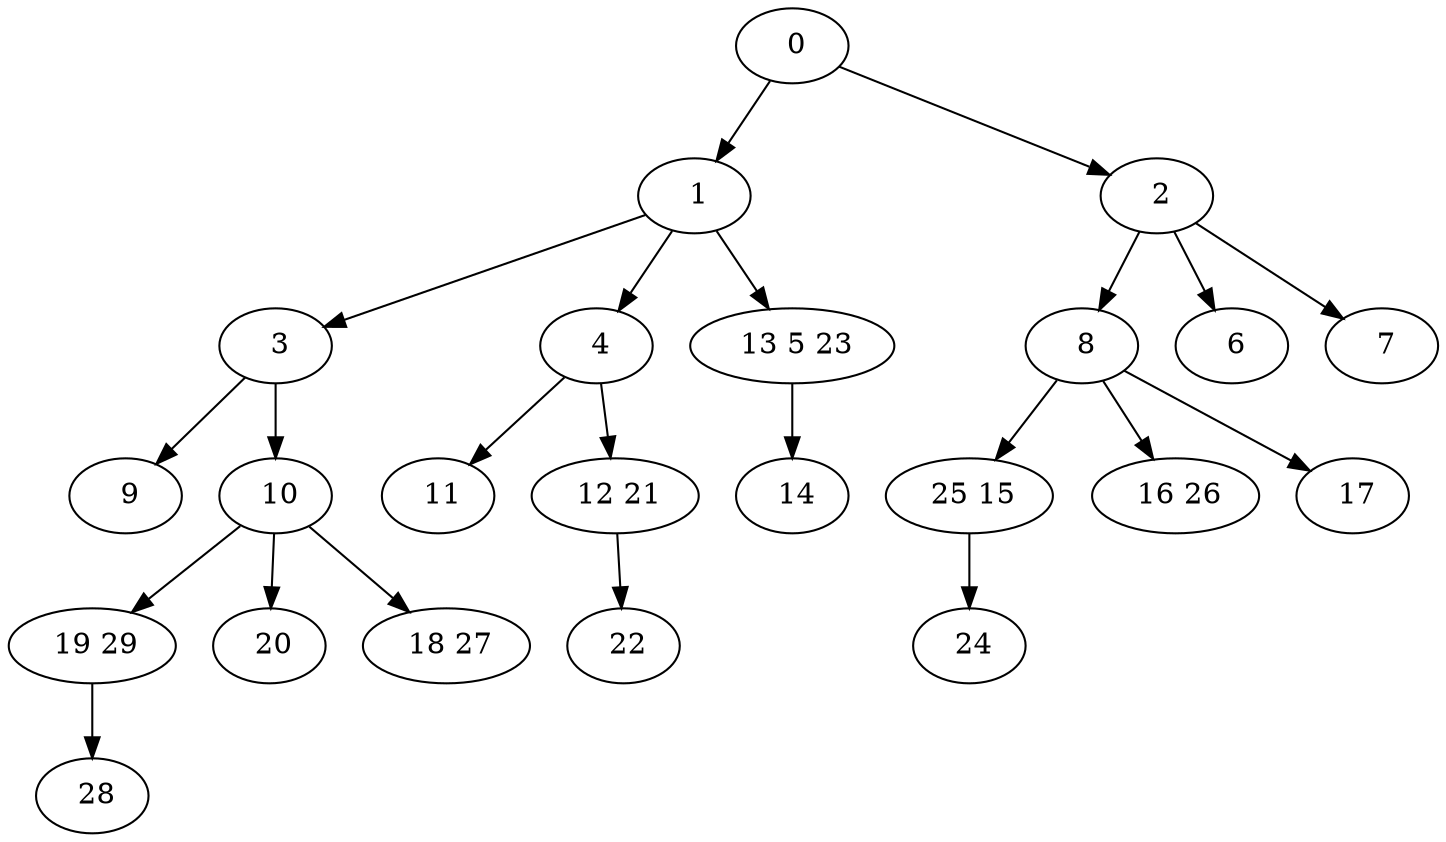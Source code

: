 digraph mytree {
" 0" -> " 1";
" 0" -> " 2";
" 1" -> " 3";
" 1" -> " 4";
" 1" -> " 13 5 23";
" 8" -> " 25 15";
" 8" -> " 16 26";
" 8" -> " 17";
" 2" -> " 8";
" 2" -> " 6";
" 2" -> " 7";
" 3" -> " 9";
" 3" -> " 10";
" 4" -> " 11";
" 4" -> " 12 21";
" 13 5 23" -> " 14";
" 14";
" 9";
" 10" -> " 19 29";
" 10" -> " 20";
" 10" -> " 18 27";
" 11";
" 12 21" -> " 22";
" 19 29" -> " 28";
" 20";
" 18 27";
" 28";
" 25 15" -> " 24";
" 24";
" 22";
" 6";
" 7";
" 16 26";
" 17";
}
